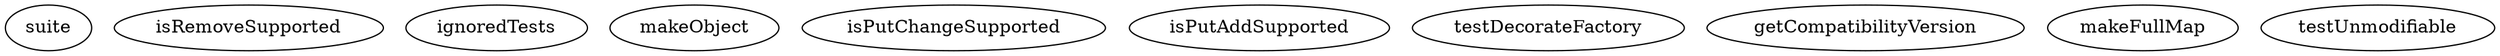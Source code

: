 digraph G {
suite;
isRemoveSupported;
ignoredTests;
makeObject;
isPutChangeSupported;
isPutAddSupported;
testDecorateFactory;
getCompatibilityVersion;
makeFullMap;
testUnmodifiable;
}